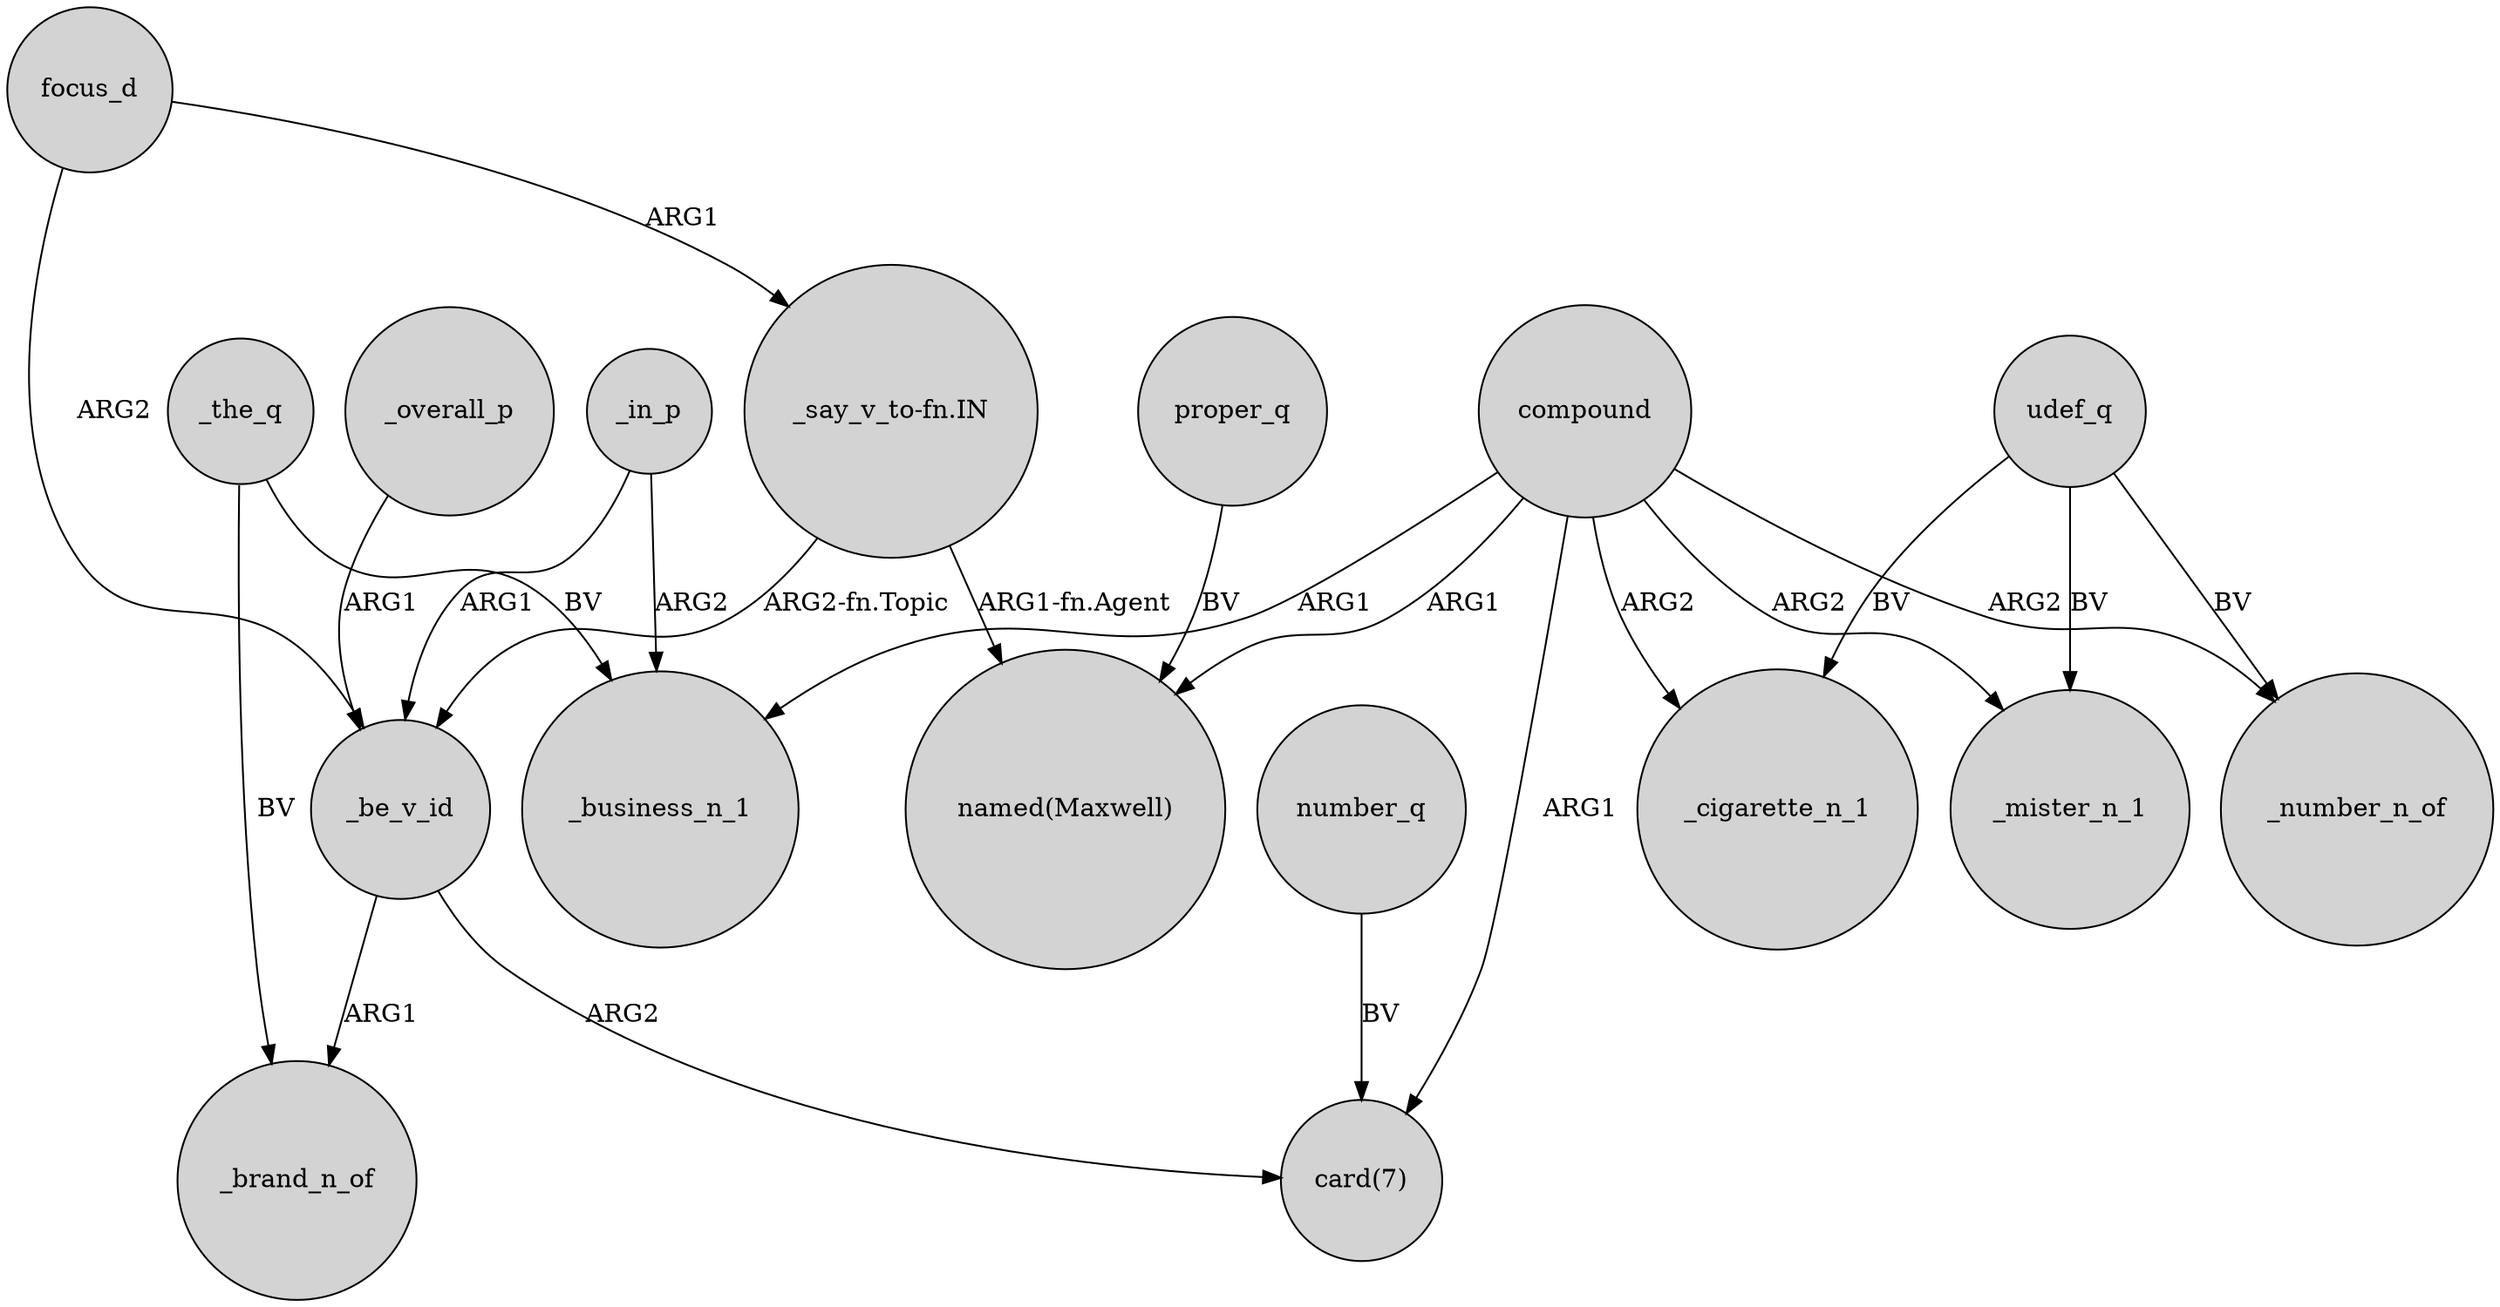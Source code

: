 digraph {
	node [shape=circle style=filled]
	focus_d -> _be_v_id [label=ARG2]
	_the_q -> _business_n_1 [label=BV]
	proper_q -> "named(Maxwell)" [label=BV]
	udef_q -> _number_n_of [label=BV]
	"_say_v_to-fn.IN" -> "named(Maxwell)" [label="ARG1-fn.Agent"]
	_the_q -> _brand_n_of [label=BV]
	compound -> _mister_n_1 [label=ARG2]
	_be_v_id -> _brand_n_of [label=ARG1]
	udef_q -> _mister_n_1 [label=BV]
	_overall_p -> _be_v_id [label=ARG1]
	_in_p -> _business_n_1 [label=ARG2]
	udef_q -> _cigarette_n_1 [label=BV]
	compound -> "card(7)" [label=ARG1]
	"_say_v_to-fn.IN" -> _be_v_id [label="ARG2-fn.Topic"]
	number_q -> "card(7)" [label=BV]
	compound -> _business_n_1 [label=ARG1]
	compound -> "named(Maxwell)" [label=ARG1]
	_in_p -> _be_v_id [label=ARG1]
	compound -> _cigarette_n_1 [label=ARG2]
	_be_v_id -> "card(7)" [label=ARG2]
	compound -> _number_n_of [label=ARG2]
	focus_d -> "_say_v_to-fn.IN" [label=ARG1]
}

